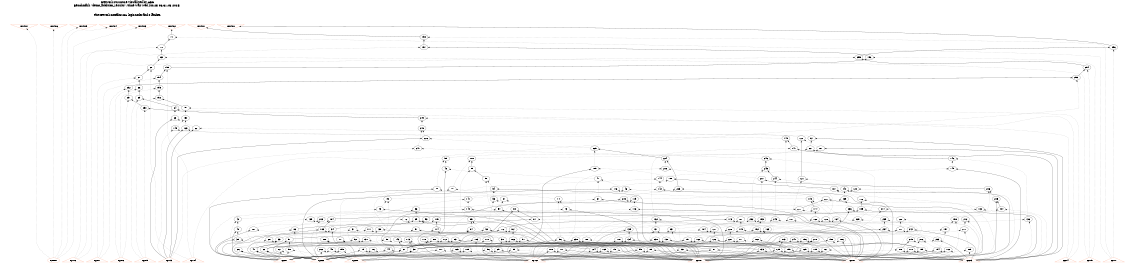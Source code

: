 # Network structure generated by ABC

digraph network {
size = "7.5,10";
center = true;
edge [dir = back];

{
  node [shape = plaintext];
  edge [style = invis];
  LevelTitle1 [label=""];
  LevelTitle2 [label=""];
  Level23 [label = ""];
  Level22 [label = ""];
  Level21 [label = ""];
  Level20 [label = ""];
  Level19 [label = ""];
  Level18 [label = ""];
  Level17 [label = ""];
  Level16 [label = ""];
  Level15 [label = ""];
  Level14 [label = ""];
  Level13 [label = ""];
  Level12 [label = ""];
  Level11 [label = ""];
  Level10 [label = ""];
  Level9 [label = ""];
  Level8 [label = ""];
  Level7 [label = ""];
  Level6 [label = ""];
  Level5 [label = ""];
  Level4 [label = ""];
  Level3 [label = ""];
  Level2 [label = ""];
  Level1 [label = ""];
  Level0 [label = ""];
  LevelTitle1 ->  LevelTitle2 ->  Level23 ->  Level22 ->  Level21 ->  Level20 ->  Level19 ->  Level18 ->  Level17 ->  Level16 ->  Level15 ->  Level14 ->  Level13 ->  Level12 ->  Level11 ->  Level10 ->  Level9 ->  Level8 ->  Level7 ->  Level6 ->  Level5 ->  Level4 ->  Level3 ->  Level2 ->  Level1 ->  Level0;
}

{
  rank = same;
  LevelTitle1;
  title1 [shape=plaintext,
          fontsize=20,
          fontname = "Times-Roman",
          label="Network structure visualized by ABC\nBenchmark \"demo_addition_results\". Time was Wed Jun 25 03:31:43 2025. "
         ];
}

{
  rank = same;
  LevelTitle2;
  title2 [shape=plaintext,
          fontsize=18,
          fontname = "Times-Roman",
          label="The network contains 231 logic nodes and 0 latches.\n"
         ];
}

{
  rank = same;
  Level23;
  Node17 [label = "result_7", shape = invtriangle, color = coral, fillcolor = coral];
  Node18 [label = "result_6", shape = invtriangle, color = coral, fillcolor = coral];
  Node19 [label = "result_5", shape = invtriangle, color = coral, fillcolor = coral];
  Node20 [label = "result_4", shape = invtriangle, color = coral, fillcolor = coral];
  Node21 [label = "result_3", shape = invtriangle, color = coral, fillcolor = coral];
  Node22 [label = "result_2", shape = invtriangle, color = coral, fillcolor = coral];
  Node23 [label = "result_1", shape = invtriangle, color = coral, fillcolor = coral];
  Node24 [label = "result_0", shape = invtriangle, color = coral, fillcolor = coral];
}

{
  rank = same;
  Level22;
  Node70 [label = "71\n", shape = ellipse];
  Node157 [label = "158\n", shape = ellipse];
}

{
  rank = same;
  Level21;
  Node69 [label = "70\n", shape = ellipse];
  Node156 [label = "157\n", shape = ellipse];
  Node255 [label = "256\n", shape = ellipse];
}

{
  rank = same;
  Level20;
  Node68 [label = "69\n", shape = ellipse];
  Node155 [label = "156\n", shape = ellipse];
  Node254 [label = "255\n", shape = ellipse];
}

{
  rank = same;
  Level19;
  Node67 [label = "68\n", shape = ellipse];
  Node154 [label = "155\n", shape = ellipse];
  Node253 [label = "254\n", shape = ellipse];
}

{
  rank = same;
  Level18;
  Node66 [label = "67\n", shape = ellipse];
  Node153 [label = "154\n", shape = ellipse];
  Node252 [label = "253\n", shape = ellipse];
}

{
  rank = same;
  Level17;
  Node65 [label = "66\n", shape = ellipse];
  Node152 [label = "153\n", shape = ellipse];
  Node251 [label = "252\n", shape = ellipse];
}

{
  rank = same;
  Level16;
  Node64 [label = "65\n", shape = ellipse];
  Node151 [label = "152\n", shape = ellipse];
  Node250 [label = "251\n", shape = ellipse];
}

{
  rank = same;
  Level15;
  Node63 [label = "64\n", shape = ellipse];
  Node150 [label = "151\n", shape = ellipse];
  Node249 [label = "250\n", shape = ellipse];
}

{
  rank = same;
  Level14;
  Node62 [label = "63\n", shape = ellipse];
  Node149 [label = "150\n", shape = ellipse];
  Node248 [label = "249\n", shape = ellipse];
}

{
  rank = same;
  Level13;
  Node61 [label = "62\n", shape = ellipse];
  Node122 [label = "123\n", shape = ellipse];
  Node148 [label = "149\n", shape = ellipse];
  Node247 [label = "248\n", shape = ellipse];
}

{
  rank = same;
  Level12;
  Node60 [label = "61\n", shape = ellipse];
  Node121 [label = "122\n", shape = ellipse];
  Node147 [label = "148\n", shape = ellipse];
  Node225 [label = "226\n", shape = ellipse];
}

{
  rank = same;
  Level11;
  Node59 [label = "60\n", shape = ellipse];
  Node100 [label = "101\n", shape = ellipse];
  Node146 [label = "147\n", shape = ellipse];
  Node224 [label = "225\n", shape = ellipse];
  Node246 [label = "247\n", shape = ellipse];
}

{
  rank = same;
  Level10;
  Node58 [label = "59\n", shape = ellipse];
  Node99 [label = "100\n", shape = ellipse];
  Node145 [label = "146\n", shape = ellipse];
  Node223 [label = "224\n", shape = ellipse];
  Node245 [label = "246\n", shape = ellipse];
}

{
  rank = same;
  Level9;
  Node47 [label = "48\n", shape = ellipse];
  Node98 [label = "99\n", shape = ellipse];
  Node144 [label = "145\n", shape = ellipse];
  Node188 [label = "189\n", shape = ellipse];
  Node207 [label = "208\n", shape = ellipse];
  Node244 [label = "245\n", shape = ellipse];
}

{
  rank = same;
  Level8;
  Node46 [label = "47\n", shape = ellipse];
  Node97 [label = "98\n", shape = ellipse];
  Node120 [label = "121\n", shape = ellipse];
  Node143 [label = "144\n", shape = ellipse];
  Node187 [label = "188\n", shape = ellipse];
  Node206 [label = "207\n", shape = ellipse];
  Node243 [label = "244\n", shape = ellipse];
}

{
  rank = same;
  Level7;
  Node45 [label = "46\n", shape = ellipse];
  Node57 [label = "58\n", shape = ellipse];
  Node77 [label = "78\n", shape = ellipse];
  Node93 [label = "94\n", shape = ellipse];
  Node119 [label = "120\n", shape = ellipse];
  Node141 [label = "142\n", shape = ellipse];
  Node175 [label = "176\n", shape = ellipse];
  Node186 [label = "187\n", shape = ellipse];
  Node205 [label = "206\n", shape = ellipse];
  Node222 [label = "223\n", shape = ellipse];
  Node239 [label = "240\n", shape = ellipse];
}

{
  rank = same;
  Level6;
  Node36 [label = "37\n", shape = ellipse];
  Node44 [label = "45\n", shape = ellipse];
  Node56 [label = "57\n", shape = ellipse];
  Node73 [label = "74\n", shape = ellipse];
  Node92 [label = "93\n", shape = ellipse];
  Node118 [label = "119\n", shape = ellipse];
  Node140 [label = "141\n", shape = ellipse];
  Node174 [label = "175\n", shape = ellipse];
  Node185 [label = "186\n", shape = ellipse];
  Node204 [label = "205\n", shape = ellipse];
  Node214 [label = "215\n", shape = ellipse];
  Node221 [label = "222\n", shape = ellipse];
  Node238 [label = "239\n", shape = ellipse];
}

{
  rank = same;
  Level5;
  Node35 [label = "36\n", shape = ellipse];
  Node42 [label = "43\n", shape = ellipse];
  Node53 [label = "54\n", shape = ellipse];
  Node72 [label = "73\n", shape = ellipse];
  Node87 [label = "88\n", shape = ellipse];
  Node115 [label = "116\n", shape = ellipse];
  Node139 [label = "140\n", shape = ellipse];
  Node173 [label = "174\n", shape = ellipse];
  Node181 [label = "182\n", shape = ellipse];
  Node184 [label = "185\n", shape = ellipse];
  Node203 [label = "204\n", shape = ellipse];
  Node213 [label = "214\n", shape = ellipse];
  Node220 [label = "221\n", shape = ellipse];
  Node235 [label = "236\n", shape = ellipse];
}

{
  rank = same;
  Level4;
  Node34 [label = "35\n", shape = ellipse];
  Node41 [label = "42\n", shape = ellipse];
  Node52 [label = "53\n", shape = ellipse];
  Node71 [label = "72\n", shape = ellipse];
  Node84 [label = "85\n", shape = ellipse];
  Node86 [label = "87\n", shape = ellipse];
  Node106 [label = "107\n", shape = ellipse];
  Node114 [label = "115\n", shape = ellipse];
  Node127 [label = "128\n", shape = ellipse];
  Node131 [label = "132\n", shape = ellipse];
  Node135 [label = "136\n", shape = ellipse];
  Node138 [label = "139\n", shape = ellipse];
  Node163 [label = "164\n", shape = ellipse];
  Node167 [label = "168\n", shape = ellipse];
  Node172 [label = "173\n", shape = ellipse];
  Node180 [label = "181\n", shape = ellipse];
  Node183 [label = "184\n", shape = ellipse];
  Node192 [label = "193\n", shape = ellipse];
  Node197 [label = "198\n", shape = ellipse];
  Node202 [label = "203\n", shape = ellipse];
  Node211 [label = "212\n", shape = ellipse];
  Node219 [label = "220\n", shape = ellipse];
  Node228 [label = "229\n", shape = ellipse];
  Node231 [label = "232\n", shape = ellipse];
  Node234 [label = "235\n", shape = ellipse];
  Node242 [label = "243\n", shape = ellipse];
}

{
  rank = same;
  Level3;
  Node30 [label = "31\n", shape = ellipse];
  Node33 [label = "34\n", shape = ellipse];
  Node39 [label = "40\n", shape = ellipse];
  Node50 [label = "51\n", shape = ellipse];
  Node83 [label = "84\n", shape = ellipse];
  Node85 [label = "86\n", shape = ellipse];
  Node91 [label = "92\n", shape = ellipse];
  Node103 [label = "104\n", shape = ellipse];
  Node110 [label = "111\n", shape = ellipse];
  Node113 [label = "114\n", shape = ellipse];
  Node126 [label = "127\n", shape = ellipse];
  Node130 [label = "131\n", shape = ellipse];
  Node134 [label = "135\n", shape = ellipse];
  Node137 [label = "138\n", shape = ellipse];
  Node162 [label = "163\n", shape = ellipse];
  Node166 [label = "167\n", shape = ellipse];
  Node171 [label = "172\n", shape = ellipse];
  Node178 [label = "179\n", shape = ellipse];
  Node182 [label = "183\n", shape = ellipse];
  Node191 [label = "192\n", shape = ellipse];
  Node196 [label = "197\n", shape = ellipse];
  Node200 [label = "201\n", shape = ellipse];
  Node210 [label = "211\n", shape = ellipse];
  Node216 [label = "217\n", shape = ellipse];
  Node227 [label = "228\n", shape = ellipse];
  Node230 [label = "231\n", shape = ellipse];
  Node233 [label = "234\n", shape = ellipse];
  Node241 [label = "242\n", shape = ellipse];
}

{
  rank = same;
  Level2;
  Node27 [label = "28\n", shape = ellipse];
  Node29 [label = "30\n", shape = ellipse];
  Node32 [label = "33\n", shape = ellipse];
  Node38 [label = "39\n", shape = ellipse];
  Node49 [label = "50\n", shape = ellipse];
  Node51 [label = "52\n", shape = ellipse];
  Node55 [label = "56\n", shape = ellipse];
  Node76 [label = "77\n", shape = ellipse];
  Node79 [label = "80\n", shape = ellipse];
  Node82 [label = "83\n", shape = ellipse];
  Node90 [label = "91\n", shape = ellipse];
  Node96 [label = "97\n", shape = ellipse];
  Node102 [label = "103\n", shape = ellipse];
  Node105 [label = "106\n", shape = ellipse];
  Node109 [label = "110\n", shape = ellipse];
  Node111 [label = "112\n", shape = ellipse];
  Node112 [label = "113\n", shape = ellipse];
  Node117 [label = "118\n", shape = ellipse];
  Node125 [label = "126\n", shape = ellipse];
  Node129 [label = "130\n", shape = ellipse];
  Node133 [label = "134\n", shape = ellipse];
  Node136 [label = "137\n", shape = ellipse];
  Node142 [label = "143\n", shape = ellipse];
  Node159 [label = "160\n", shape = ellipse];
  Node161 [label = "162\n", shape = ellipse];
  Node165 [label = "166\n", shape = ellipse];
  Node170 [label = "171\n", shape = ellipse];
  Node177 [label = "178\n", shape = ellipse];
  Node179 [label = "180\n", shape = ellipse];
  Node189 [label = "190\n", shape = ellipse];
  Node190 [label = "191\n", shape = ellipse];
  Node195 [label = "196\n", shape = ellipse];
  Node199 [label = "200\n", shape = ellipse];
  Node209 [label = "210\n", shape = ellipse];
  Node212 [label = "213\n", shape = ellipse];
  Node215 [label = "216\n", shape = ellipse];
  Node218 [label = "219\n", shape = ellipse];
  Node226 [label = "227\n", shape = ellipse];
  Node229 [label = "230\n", shape = ellipse];
  Node232 [label = "233\n", shape = ellipse];
  Node237 [label = "238\n", shape = ellipse];
  Node240 [label = "241\n", shape = ellipse];
}

{
  rank = same;
  Level1;
  Node25 [label = "26\n", shape = ellipse];
  Node26 [label = "27\n", shape = ellipse];
  Node28 [label = "29\n", shape = ellipse];
  Node31 [label = "32\n", shape = ellipse];
  Node37 [label = "38\n", shape = ellipse];
  Node40 [label = "41\n", shape = ellipse];
  Node43 [label = "44\n", shape = ellipse];
  Node48 [label = "49\n", shape = ellipse];
  Node54 [label = "55\n", shape = ellipse];
  Node74 [label = "75\n", shape = ellipse];
  Node75 [label = "76\n", shape = ellipse];
  Node78 [label = "79\n", shape = ellipse];
  Node80 [label = "81\n", shape = ellipse];
  Node81 [label = "82\n", shape = ellipse];
  Node88 [label = "89\n", shape = ellipse];
  Node89 [label = "90\n", shape = ellipse];
  Node94 [label = "95\n", shape = ellipse];
  Node95 [label = "96\n", shape = ellipse];
  Node101 [label = "102\n", shape = ellipse];
  Node104 [label = "105\n", shape = ellipse];
  Node107 [label = "108\n", shape = ellipse];
  Node108 [label = "109\n", shape = ellipse];
  Node116 [label = "117\n", shape = ellipse];
  Node123 [label = "124\n", shape = ellipse];
  Node124 [label = "125\n", shape = ellipse];
  Node128 [label = "129\n", shape = ellipse];
  Node132 [label = "133\n", shape = ellipse];
  Node158 [label = "159\n", shape = ellipse];
  Node160 [label = "161\n", shape = ellipse];
  Node164 [label = "165\n", shape = ellipse];
  Node168 [label = "169\n", shape = ellipse];
  Node169 [label = "170\n", shape = ellipse];
  Node176 [label = "177\n", shape = ellipse];
  Node193 [label = "194\n", shape = ellipse];
  Node194 [label = "195\n", shape = ellipse];
  Node198 [label = "199\n", shape = ellipse];
  Node201 [label = "202\n", shape = ellipse];
  Node208 [label = "209\n", shape = ellipse];
  Node217 [label = "218\n", shape = ellipse];
  Node236 [label = "237\n", shape = ellipse];
}

{
  rank = same;
  Level0;
  Node0 [label = "Const1", shape = ellipse, color = coral, fillcolor = coral];
  Node1 [label = "op1_7", shape = triangle, color = coral, fillcolor = coral];
  Node2 [label = "op1_6", shape = triangle, color = coral, fillcolor = coral];
  Node3 [label = "op1_5", shape = triangle, color = coral, fillcolor = coral];
  Node4 [label = "op1_4", shape = triangle, color = coral, fillcolor = coral];
  Node5 [label = "op1_3", shape = triangle, color = coral, fillcolor = coral];
  Node6 [label = "op1_2", shape = triangle, color = coral, fillcolor = coral];
  Node7 [label = "op1_1", shape = triangle, color = coral, fillcolor = coral];
  Node8 [label = "op1_0", shape = triangle, color = coral, fillcolor = coral];
  Node9 [label = "op2_7", shape = triangle, color = coral, fillcolor = coral];
  Node10 [label = "op2_6", shape = triangle, color = coral, fillcolor = coral];
  Node11 [label = "op2_5", shape = triangle, color = coral, fillcolor = coral];
  Node12 [label = "op2_4", shape = triangle, color = coral, fillcolor = coral];
  Node13 [label = "op2_3", shape = triangle, color = coral, fillcolor = coral];
  Node14 [label = "op2_2", shape = triangle, color = coral, fillcolor = coral];
  Node15 [label = "op2_1", shape = triangle, color = coral, fillcolor = coral];
  Node16 [label = "op2_0", shape = triangle, color = coral, fillcolor = coral];
}

title1 -> title2 [style = invis];
title2 -> Node17 [style = invis];
title2 -> Node18 [style = invis];
title2 -> Node19 [style = invis];
title2 -> Node20 [style = invis];
title2 -> Node21 [style = invis];
title2 -> Node22 [style = invis];
title2 -> Node23 [style = invis];
title2 -> Node24 [style = invis];
Node17 -> Node18 [style = invis];
Node18 -> Node19 [style = invis];
Node19 -> Node20 [style = invis];
Node20 -> Node21 [style = invis];
Node21 -> Node22 [style = invis];
Node22 -> Node23 [style = invis];
Node23 -> Node24 [style = invis];
Node17 -> Node0 [style = dotted];
Node18 -> Node0 [style = dotted];
Node19 -> Node0 [style = dotted];
Node20 -> Node0 [style = dotted];
Node21 -> Node0 [style = dotted];
Node22 -> Node70 [style = solid];
Node23 -> Node157 [style = solid];
Node24 -> Node255 [style = solid];
Node25 -> Node14 [style = dotted];
Node25 -> Node15 [style = solid];
Node26 -> Node14 [style = solid];
Node26 -> Node15 [style = dotted];
Node27 -> Node25 [style = dotted];
Node27 -> Node26 [style = dotted];
Node28 -> Node8 [style = solid];
Node28 -> Node16 [style = dotted];
Node29 -> Node8 [style = solid];
Node29 -> Node28 [style = dotted];
Node30 -> Node27 [style = dotted];
Node30 -> Node29 [style = dotted];
Node31 -> Node14 [style = solid];
Node31 -> Node15 [style = solid];
Node32 -> Node14 [style = solid];
Node32 -> Node31 [style = dotted];
Node33 -> Node16 [style = solid];
Node33 -> Node32 [style = dotted];
Node34 -> Node8 [style = solid];
Node34 -> Node33 [style = solid];
Node35 -> Node30 [style = dotted];
Node35 -> Node34 [style = dotted];
Node36 -> Node7 [style = solid];
Node36 -> Node35 [style = dotted];
Node37 -> Node15 [style = solid];
Node37 -> Node16 [style = dotted];
Node38 -> Node15 [style = solid];
Node38 -> Node37 [style = dotted];
Node39 -> Node14 [style = solid];
Node39 -> Node38 [style = dotted];
Node40 -> Node15 [style = solid];
Node40 -> Node16 [style = solid];
Node41 -> Node39 [style = dotted];
Node41 -> Node40 [style = dotted];
Node42 -> Node8 [style = solid];
Node42 -> Node41 [style = dotted];
Node43 -> Node8 [style = dotted];
Node43 -> Node14 [style = solid];
Node44 -> Node42 [style = dotted];
Node44 -> Node43 [style = dotted];
Node45 -> Node7 [style = dotted];
Node45 -> Node44 [style = dotted];
Node46 -> Node36 [style = dotted];
Node46 -> Node45 [style = dotted];
Node47 -> Node6 [style = solid];
Node47 -> Node46 [style = dotted];
Node48 -> Node15 [style = dotted];
Node48 -> Node16 [style = solid];
Node49 -> Node37 [style = dotted];
Node49 -> Node48 [style = dotted];
Node50 -> Node7 [style = solid];
Node50 -> Node49 [style = dotted];
Node51 -> Node6 [style = dotted];
Node51 -> Node40 [style = solid];
Node52 -> Node50 [style = dotted];
Node52 -> Node51 [style = dotted];
Node53 -> Node8 [style = solid];
Node53 -> Node52 [style = dotted];
Node54 -> Node8 [style = dotted];
Node54 -> Node15 [style = solid];
Node55 -> Node7 [style = solid];
Node55 -> Node54 [style = solid];
Node56 -> Node53 [style = dotted];
Node56 -> Node55 [style = dotted];
Node57 -> Node14 [style = solid];
Node57 -> Node56 [style = dotted];
Node58 -> Node47 [style = dotted];
Node58 -> Node57 [style = dotted];
Node59 -> Node13 [style = solid];
Node59 -> Node58 [style = dotted];
Node60 -> Node13 [style = solid];
Node60 -> Node59 [style = dotted];
Node61 -> Node5 [style = solid];
Node61 -> Node60 [style = dotted];
Node62 -> Node5 [style = solid];
Node62 -> Node61 [style = dotted];
Node63 -> Node12 [style = dotted];
Node63 -> Node62 [style = dotted];
Node64 -> Node11 [style = dotted];
Node64 -> Node63 [style = solid];
Node65 -> Node10 [style = dotted];
Node65 -> Node64 [style = solid];
Node66 -> Node9 [style = dotted];
Node66 -> Node65 [style = solid];
Node67 -> Node4 [style = dotted];
Node67 -> Node66 [style = solid];
Node68 -> Node3 [style = dotted];
Node68 -> Node67 [style = solid];
Node69 -> Node2 [style = dotted];
Node69 -> Node68 [style = solid];
Node70 -> Node1 [style = dotted];
Node70 -> Node69 [style = solid];
Node71 -> Node40 [style = dotted];
Node71 -> Node50 [style = dotted];
Node72 -> Node8 [style = solid];
Node72 -> Node71 [style = dotted];
Node73 -> Node55 [style = dotted];
Node73 -> Node72 [style = dotted];
Node74 -> Node6 [style = solid];
Node74 -> Node14 [style = solid];
Node75 -> Node6 [style = dotted];
Node75 -> Node14 [style = dotted];
Node76 -> Node74 [style = dotted];
Node76 -> Node75 [style = dotted];
Node77 -> Node73 [style = dotted];
Node77 -> Node76 [style = dotted];
Node78 -> Node6 [style = dotted];
Node78 -> Node7 [style = dotted];
Node79 -> Node31 [style = solid];
Node79 -> Node78 [style = solid];
Node80 -> Node6 [style = solid];
Node80 -> Node7 [style = solid];
Node81 -> Node14 [style = dotted];
Node81 -> Node15 [style = dotted];
Node82 -> Node80 [style = solid];
Node82 -> Node81 [style = solid];
Node83 -> Node79 [style = dotted];
Node83 -> Node82 [style = dotted];
Node84 -> Node29 [style = dotted];
Node84 -> Node83 [style = dotted];
Node85 -> Node14 [style = dotted];
Node85 -> Node38 [style = dotted];
Node86 -> Node7 [style = dotted];
Node86 -> Node85 [style = solid];
Node87 -> Node6 [style = solid];
Node87 -> Node86 [style = solid];
Node88 -> Node6 [style = dotted];
Node88 -> Node7 [style = solid];
Node89 -> Node15 [style = dotted];
Node89 -> Node16 [style = dotted];
Node90 -> Node14 [style = solid];
Node90 -> Node89 [style = solid];
Node91 -> Node88 [style = solid];
Node91 -> Node90 [style = solid];
Node92 -> Node87 [style = dotted];
Node92 -> Node91 [style = dotted];
Node93 -> Node8 [style = solid];
Node93 -> Node92 [style = dotted];
Node94 -> Node6 [style = solid];
Node94 -> Node7 [style = dotted];
Node95 -> Node8 [style = dotted];
Node95 -> Node14 [style = dotted];
Node96 -> Node94 [style = solid];
Node96 -> Node95 [style = solid];
Node97 -> Node93 [style = dotted];
Node97 -> Node96 [style = dotted];
Node98 -> Node84 [style = dotted];
Node98 -> Node97 [style = solid];
Node99 -> Node77 [style = dotted];
Node99 -> Node98 [style = solid];
Node100 -> Node13 [style = solid];
Node100 -> Node99 [style = dotted];
Node101 -> Node6 [style = solid];
Node101 -> Node13 [style = dotted];
Node102 -> Node6 [style = dotted];
Node102 -> Node26 [style = solid];
Node103 -> Node101 [style = dotted];
Node103 -> Node102 [style = dotted];
Node104 -> Node7 [style = solid];
Node104 -> Node8 [style = dotted];
Node105 -> Node7 [style = solid];
Node105 -> Node104 [style = dotted];
Node106 -> Node103 [style = dotted];
Node106 -> Node105 [style = dotted];
Node107 -> Node6 [style = solid];
Node107 -> Node8 [style = solid];
Node108 -> Node6 [style = dotted];
Node108 -> Node16 [style = solid];
Node109 -> Node107 [style = dotted];
Node109 -> Node108 [style = dotted];
Node110 -> Node32 [style = dotted];
Node110 -> Node109 [style = dotted];
Node111 -> Node8 [style = solid];
Node111 -> Node26 [style = solid];
Node112 -> Node6 [style = dotted];
Node112 -> Node37 [style = solid];
Node113 -> Node111 [style = dotted];
Node113 -> Node112 [style = dotted];
Node114 -> Node110 [style = dotted];
Node114 -> Node113 [style = solid];
Node115 -> Node7 [style = solid];
Node115 -> Node114 [style = dotted];
Node116 -> Node7 [style = dotted];
Node116 -> Node15 [style = solid];
Node117 -> Node6 [style = dotted];
Node117 -> Node116 [style = solid];
Node118 -> Node115 [style = dotted];
Node118 -> Node117 [style = dotted];
Node119 -> Node13 [style = dotted];
Node119 -> Node118 [style = dotted];
Node120 -> Node106 [style = dotted];
Node120 -> Node119 [style = dotted];
Node121 -> Node100 [style = dotted];
Node121 -> Node120 [style = solid];
Node122 -> Node5 [style = solid];
Node122 -> Node121 [style = dotted];
Node123 -> Node6 [style = dotted];
Node123 -> Node8 [style = solid];
Node124 -> Node13 [style = solid];
Node124 -> Node15 [style = solid];
Node125 -> Node123 [style = solid];
Node125 -> Node124 [style = solid];
Node126 -> Node6 [style = dotted];
Node126 -> Node125 [style = dotted];
Node127 -> Node7 [style = dotted];
Node127 -> Node126 [style = dotted];
Node128 -> Node13 [style = solid];
Node128 -> Node14 [style = solid];
Node129 -> Node6 [style = dotted];
Node129 -> Node128 [style = solid];
Node130 -> Node80 [style = dotted];
Node130 -> Node129 [style = dotted];
Node131 -> Node8 [style = dotted];
Node131 -> Node130 [style = dotted];
Node132 -> Node7 [style = solid];
Node132 -> Node8 [style = solid];
Node133 -> Node6 [style = solid];
Node133 -> Node132 [style = solid];
Node134 -> Node6 [style = solid];
Node134 -> Node133 [style = dotted];
Node135 -> Node13 [style = dotted];
Node135 -> Node134 [style = dotted];
Node136 -> Node14 [style = solid];
Node136 -> Node26 [style = dotted];
Node137 -> Node6 [style = solid];
Node137 -> Node136 [style = dotted];
Node138 -> Node31 [style = dotted];
Node138 -> Node137 [style = dotted];
Node139 -> Node8 [style = solid];
Node139 -> Node138 [style = dotted];
Node140 -> Node75 [style = dotted];
Node140 -> Node139 [style = dotted];
Node141 -> Node7 [style = solid];
Node141 -> Node140 [style = dotted];
Node142 -> Node26 [style = solid];
Node142 -> Node123 [style = solid];
Node143 -> Node141 [style = dotted];
Node143 -> Node142 [style = dotted];
Node144 -> Node13 [style = solid];
Node144 -> Node143 [style = dotted];
Node145 -> Node135 [style = dotted];
Node145 -> Node144 [style = dotted];
Node146 -> Node131 [style = dotted];
Node146 -> Node145 [style = solid];
Node147 -> Node127 [style = dotted];
Node147 -> Node146 [style = solid];
Node148 -> Node5 [style = dotted];
Node148 -> Node147 [style = dotted];
Node149 -> Node122 [style = dotted];
Node149 -> Node148 [style = dotted];
Node150 -> Node12 [style = dotted];
Node150 -> Node149 [style = dotted];
Node151 -> Node11 [style = dotted];
Node151 -> Node150 [style = solid];
Node152 -> Node10 [style = dotted];
Node152 -> Node151 [style = solid];
Node153 -> Node9 [style = dotted];
Node153 -> Node152 [style = solid];
Node154 -> Node4 [style = dotted];
Node154 -> Node153 [style = solid];
Node155 -> Node3 [style = dotted];
Node155 -> Node154 [style = solid];
Node156 -> Node2 [style = dotted];
Node156 -> Node155 [style = solid];
Node157 -> Node1 [style = dotted];
Node157 -> Node156 [style = solid];
Node158 -> Node13 [style = solid];
Node158 -> Node15 [style = dotted];
Node159 -> Node8 [style = dotted];
Node159 -> Node158 [style = solid];
Node160 -> Node8 [style = solid];
Node160 -> Node13 [style = dotted];
Node161 -> Node37 [style = solid];
Node161 -> Node160 [style = solid];
Node162 -> Node159 [style = dotted];
Node162 -> Node161 [style = dotted];
Node163 -> Node7 [style = solid];
Node163 -> Node162 [style = dotted];
Node164 -> Node7 [style = dotted];
Node164 -> Node15 [style = dotted];
Node165 -> Node8 [style = solid];
Node165 -> Node40 [style = solid];
Node166 -> Node164 [style = dotted];
Node166 -> Node165 [style = dotted];
Node167 -> Node13 [style = dotted];
Node167 -> Node166 [style = dotted];
Node168 -> Node8 [style = dotted];
Node168 -> Node16 [style = solid];
Node169 -> Node13 [style = solid];
Node169 -> Node16 [style = dotted];
Node170 -> Node168 [style = dotted];
Node170 -> Node169 [style = dotted];
Node171 -> Node15 [style = solid];
Node171 -> Node170 [style = dotted];
Node172 -> Node7 [style = dotted];
Node172 -> Node171 [style = solid];
Node173 -> Node167 [style = dotted];
Node173 -> Node172 [style = dotted];
Node174 -> Node163 [style = dotted];
Node174 -> Node173 [style = solid];
Node175 -> Node14 [style = solid];
Node175 -> Node174 [style = dotted];
Node176 -> Node8 [style = solid];
Node176 -> Node14 [style = dotted];
Node177 -> Node8 [style = solid];
Node177 -> Node176 [style = dotted];
Node178 -> Node7 [style = solid];
Node178 -> Node177 [style = dotted];
Node179 -> Node7 [style = dotted];
Node179 -> Node37 [style = solid];
Node180 -> Node178 [style = dotted];
Node180 -> Node179 [style = dotted];
Node181 -> Node13 [style = dotted];
Node181 -> Node180 [style = dotted];
Node182 -> Node15 [style = solid];
Node182 -> Node29 [style = dotted];
Node183 -> Node14 [style = dotted];
Node183 -> Node182 [style = solid];
Node184 -> Node13 [style = solid];
Node184 -> Node183 [style = solid];
Node185 -> Node7 [style = dotted];
Node185 -> Node184 [style = solid];
Node186 -> Node181 [style = dotted];
Node186 -> Node185 [style = dotted];
Node187 -> Node175 [style = dotted];
Node187 -> Node186 [style = solid];
Node188 -> Node6 [style = solid];
Node188 -> Node187 [style = dotted];
Node189 -> Node7 [style = dotted];
Node189 -> Node124 [style = solid];
Node190 -> Node7 [style = solid];
Node190 -> Node26 [style = solid];
Node191 -> Node189 [style = dotted];
Node191 -> Node190 [style = dotted];
Node192 -> Node8 [style = dotted];
Node192 -> Node191 [style = dotted];
Node193 -> Node13 [style = dotted];
Node193 -> Node14 [style = solid];
Node194 -> Node8 [style = solid];
Node194 -> Node13 [style = solid];
Node195 -> Node37 [style = solid];
Node195 -> Node194 [style = solid];
Node196 -> Node193 [style = dotted];
Node196 -> Node195 [style = dotted];
Node197 -> Node7 [style = dotted];
Node197 -> Node196 [style = dotted];
Node198 -> Node14 [style = solid];
Node198 -> Node16 [style = dotted];
Node199 -> Node16 [style = dotted];
Node199 -> Node198 [style = dotted];
Node200 -> Node15 [style = solid];
Node200 -> Node199 [style = dotted];
Node201 -> Node14 [style = dotted];
Node201 -> Node16 [style = dotted];
Node202 -> Node200 [style = dotted];
Node202 -> Node201 [style = dotted];
Node203 -> Node13 [style = dotted];
Node203 -> Node202 [style = dotted];
Node204 -> Node7 [style = solid];
Node204 -> Node203 [style = solid];
Node205 -> Node197 [style = dotted];
Node205 -> Node204 [style = dotted];
Node206 -> Node192 [style = dotted];
Node206 -> Node205 [style = solid];
Node207 -> Node6 [style = dotted];
Node207 -> Node206 [style = dotted];
Node208 -> Node13 [style = dotted];
Node208 -> Node14 [style = dotted];
Node209 -> Node8 [style = solid];
Node209 -> Node158 [style = solid];
Node210 -> Node208 [style = dotted];
Node210 -> Node209 [style = dotted];
Node211 -> Node7 [style = dotted];
Node211 -> Node210 [style = dotted];
Node212 -> Node124 [style = solid];
Node212 -> Node132 [style = solid];
Node213 -> Node211 [style = dotted];
Node213 -> Node212 [style = dotted];
Node214 -> Node16 [style = solid];
Node214 -> Node213 [style = dotted];
Node215 -> Node169 [style = dotted];
Node215 -> Node193 [style = dotted];
Node216 -> Node8 [style = solid];
Node216 -> Node215 [style = dotted];
Node217 -> Node13 [style = solid];
Node217 -> Node14 [style = dotted];
Node218 -> Node8 [style = dotted];
Node218 -> Node217 [style = solid];
Node219 -> Node216 [style = dotted];
Node219 -> Node218 [style = dotted];
Node220 -> Node15 [style = dotted];
Node220 -> Node219 [style = dotted];
Node221 -> Node7 [style = solid];
Node221 -> Node220 [style = solid];
Node222 -> Node214 [style = dotted];
Node222 -> Node221 [style = dotted];
Node223 -> Node207 [style = dotted];
Node223 -> Node222 [style = solid];
Node224 -> Node188 [style = dotted];
Node224 -> Node223 [style = solid];
Node225 -> Node5 [style = solid];
Node225 -> Node224 [style = dotted];
Node226 -> Node123 [style = solid];
Node226 -> Node158 [style = solid];
Node227 -> Node6 [style = dotted];
Node227 -> Node226 [style = dotted];
Node228 -> Node7 [style = dotted];
Node228 -> Node227 [style = dotted];
Node229 -> Node6 [style = dotted];
Node229 -> Node124 [style = solid];
Node230 -> Node80 [style = dotted];
Node230 -> Node229 [style = dotted];
Node231 -> Node8 [style = dotted];
Node231 -> Node230 [style = dotted];
Node232 -> Node13 [style = solid];
Node232 -> Node128 [style = dotted];
Node233 -> Node6 [style = solid];
Node233 -> Node232 [style = dotted];
Node234 -> Node217 [style = dotted];
Node234 -> Node233 [style = dotted];
Node235 -> Node8 [style = solid];
Node235 -> Node234 [style = dotted];
Node236 -> Node6 [style = dotted];
Node236 -> Node13 [style = solid];
Node237 -> Node26 [style = solid];
Node237 -> Node236 [style = solid];
Node238 -> Node235 [style = dotted];
Node238 -> Node237 [style = dotted];
Node239 -> Node7 [style = solid];
Node239 -> Node238 [style = dotted];
Node240 -> Node31 [style = solid];
Node240 -> Node194 [style = solid];
Node241 -> Node13 [style = solid];
Node241 -> Node240 [style = dotted];
Node242 -> Node6 [style = dotted];
Node242 -> Node241 [style = dotted];
Node243 -> Node239 [style = dotted];
Node243 -> Node242 [style = dotted];
Node244 -> Node231 [style = dotted];
Node244 -> Node243 [style = solid];
Node245 -> Node228 [style = dotted];
Node245 -> Node244 [style = solid];
Node246 -> Node5 [style = dotted];
Node246 -> Node245 [style = dotted];
Node247 -> Node225 [style = dotted];
Node247 -> Node246 [style = dotted];
Node248 -> Node12 [style = dotted];
Node248 -> Node247 [style = dotted];
Node249 -> Node11 [style = dotted];
Node249 -> Node248 [style = solid];
Node250 -> Node10 [style = dotted];
Node250 -> Node249 [style = solid];
Node251 -> Node9 [style = dotted];
Node251 -> Node250 [style = solid];
Node252 -> Node4 [style = dotted];
Node252 -> Node251 [style = solid];
Node253 -> Node3 [style = dotted];
Node253 -> Node252 [style = solid];
Node254 -> Node2 [style = dotted];
Node254 -> Node253 [style = solid];
Node255 -> Node1 [style = dotted];
Node255 -> Node254 [style = solid];
}

